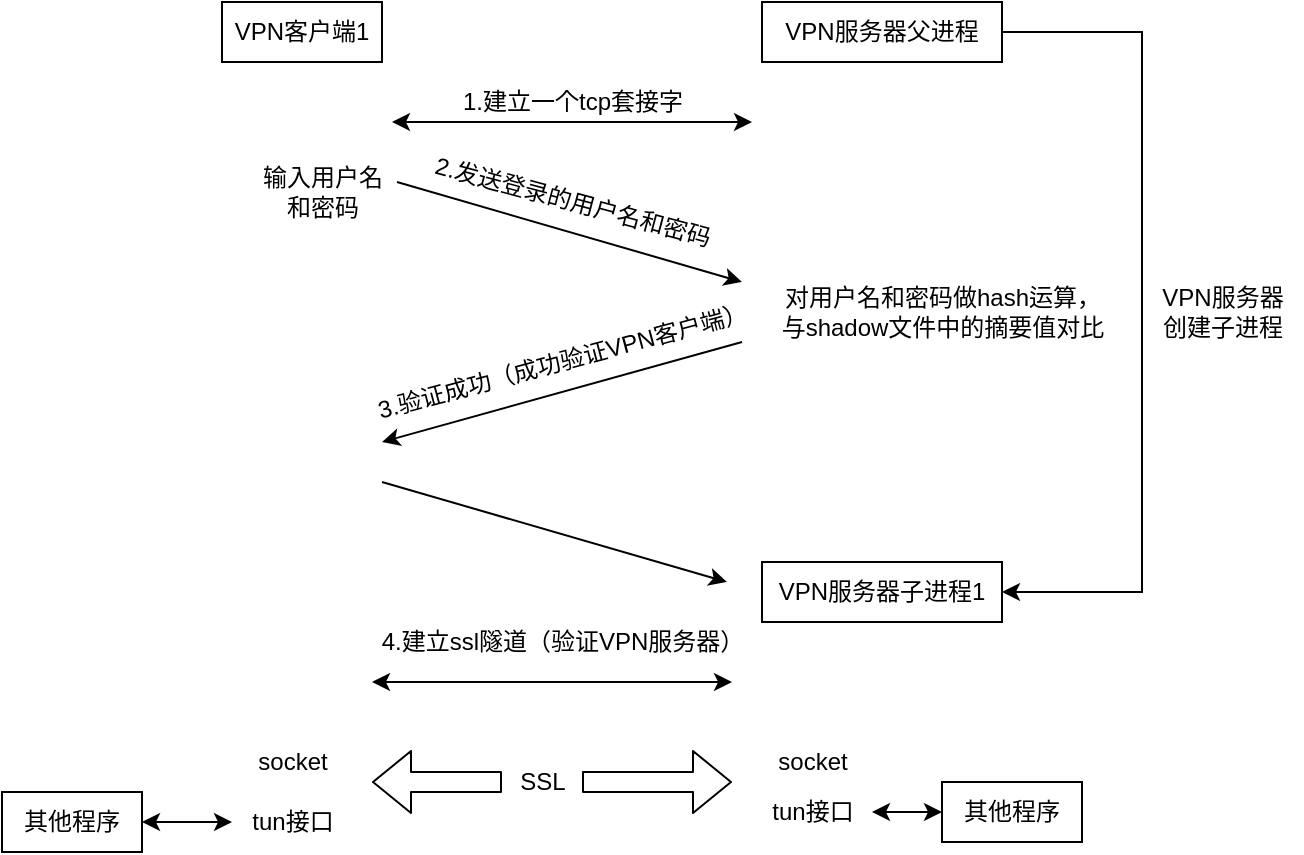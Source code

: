 <mxfile version="14.6.2" type="github">
  <diagram id="WdhfHRNgfEafMwIZ4pqM" name="Page-1">
    <mxGraphModel dx="1148" dy="713" grid="1" gridSize="10" guides="1" tooltips="1" connect="1" arrows="1" fold="1" page="1" pageScale="1" pageWidth="850" pageHeight="1100" math="0" shadow="0">
      <root>
        <mxCell id="0" />
        <mxCell id="1" parent="0" />
        <mxCell id="MaixqMWJUEoV6DAxjpzi-20" style="edgeStyle=orthogonalEdgeStyle;rounded=0;orthogonalLoop=1;jettySize=auto;html=1;" edge="1" parent="1" source="MaixqMWJUEoV6DAxjpzi-2" target="MaixqMWJUEoV6DAxjpzi-15">
          <mxGeometry relative="1" as="geometry">
            <Array as="points">
              <mxPoint x="610" y="255" />
              <mxPoint x="610" y="535" />
            </Array>
          </mxGeometry>
        </mxCell>
        <mxCell id="MaixqMWJUEoV6DAxjpzi-2" value="VPN服务器父进程" style="rounded=0;whiteSpace=wrap;html=1;" vertex="1" parent="1">
          <mxGeometry x="420" y="240" width="120" height="30" as="geometry" />
        </mxCell>
        <mxCell id="MaixqMWJUEoV6DAxjpzi-3" value="VPN客户端1" style="rounded=0;whiteSpace=wrap;html=1;" vertex="1" parent="1">
          <mxGeometry x="150" y="240" width="80" height="30" as="geometry" />
        </mxCell>
        <mxCell id="MaixqMWJUEoV6DAxjpzi-4" value="" style="endArrow=classic;startArrow=classic;html=1;" edge="1" parent="1">
          <mxGeometry width="50" height="50" relative="1" as="geometry">
            <mxPoint x="235" y="300" as="sourcePoint" />
            <mxPoint x="415" y="300" as="targetPoint" />
          </mxGeometry>
        </mxCell>
        <mxCell id="MaixqMWJUEoV6DAxjpzi-5" value="1.建立一个tcp套接字" style="text;html=1;align=center;verticalAlign=middle;resizable=0;points=[];autosize=1;strokeColor=none;" vertex="1" parent="1">
          <mxGeometry x="260" y="280" width="130" height="20" as="geometry" />
        </mxCell>
        <mxCell id="MaixqMWJUEoV6DAxjpzi-6" value="" style="endArrow=classic;html=1;" edge="1" parent="1">
          <mxGeometry width="50" height="50" relative="1" as="geometry">
            <mxPoint x="237.5" y="330" as="sourcePoint" />
            <mxPoint x="410" y="380" as="targetPoint" />
          </mxGeometry>
        </mxCell>
        <mxCell id="MaixqMWJUEoV6DAxjpzi-7" value="2.发送登录的用户名和密码" style="text;html=1;align=center;verticalAlign=middle;resizable=0;points=[];autosize=1;strokeColor=none;rotation=15;" vertex="1" parent="1">
          <mxGeometry x="245" y="330" width="160" height="20" as="geometry" />
        </mxCell>
        <mxCell id="MaixqMWJUEoV6DAxjpzi-9" value="输入用户名&lt;br&gt;和密码" style="text;html=1;align=center;verticalAlign=middle;resizable=0;points=[];autosize=1;strokeColor=none;" vertex="1" parent="1">
          <mxGeometry x="160" y="320" width="80" height="30" as="geometry" />
        </mxCell>
        <mxCell id="MaixqMWJUEoV6DAxjpzi-10" value="对用户名和密码做hash运算，&lt;br&gt;与shadow文件中的摘要值对比" style="text;html=1;align=center;verticalAlign=middle;resizable=0;points=[];autosize=1;strokeColor=none;" vertex="1" parent="1">
          <mxGeometry x="420" y="380" width="180" height="30" as="geometry" />
        </mxCell>
        <mxCell id="MaixqMWJUEoV6DAxjpzi-11" value="" style="endArrow=classic;html=1;" edge="1" parent="1">
          <mxGeometry width="50" height="50" relative="1" as="geometry">
            <mxPoint x="410" y="410" as="sourcePoint" />
            <mxPoint x="230" y="460" as="targetPoint" />
          </mxGeometry>
        </mxCell>
        <mxCell id="MaixqMWJUEoV6DAxjpzi-12" value="3.验证成功（成功验证VPN客户端）" style="text;html=1;align=center;verticalAlign=middle;resizable=0;points=[];autosize=1;strokeColor=none;rotation=-15;" vertex="1" parent="1">
          <mxGeometry x="215" y="410" width="210" height="20" as="geometry" />
        </mxCell>
        <mxCell id="MaixqMWJUEoV6DAxjpzi-13" value="" style="endArrow=classic;startArrow=classic;html=1;" edge="1" parent="1">
          <mxGeometry width="50" height="50" relative="1" as="geometry">
            <mxPoint x="225" y="580" as="sourcePoint" />
            <mxPoint x="405" y="580" as="targetPoint" />
          </mxGeometry>
        </mxCell>
        <mxCell id="MaixqMWJUEoV6DAxjpzi-14" value="4.建立ssl隧道（验证VPN服务器）" style="text;html=1;align=center;verticalAlign=middle;resizable=0;points=[];autosize=1;strokeColor=none;" vertex="1" parent="1">
          <mxGeometry x="220" y="550" width="200" height="20" as="geometry" />
        </mxCell>
        <mxCell id="MaixqMWJUEoV6DAxjpzi-15" value="VPN服务器子进程1" style="rounded=0;whiteSpace=wrap;html=1;" vertex="1" parent="1">
          <mxGeometry x="420" y="520" width="120" height="30" as="geometry" />
        </mxCell>
        <mxCell id="MaixqMWJUEoV6DAxjpzi-17" value="" style="endArrow=classic;html=1;" edge="1" parent="1">
          <mxGeometry width="50" height="50" relative="1" as="geometry">
            <mxPoint x="230" y="480" as="sourcePoint" />
            <mxPoint x="402.5" y="530" as="targetPoint" />
          </mxGeometry>
        </mxCell>
        <mxCell id="MaixqMWJUEoV6DAxjpzi-18" value="VPN服务器&lt;br&gt;创建子进程" style="text;html=1;align=center;verticalAlign=middle;resizable=0;points=[];autosize=1;strokeColor=none;rounded=0;shadow=0;sketch=0;" vertex="1" parent="1">
          <mxGeometry x="610" y="380" width="80" height="30" as="geometry" />
        </mxCell>
        <mxCell id="MaixqMWJUEoV6DAxjpzi-21" value="" style="shape=flexArrow;endArrow=classic;startArrow=none;html=1;" edge="1" parent="1" source="MaixqMWJUEoV6DAxjpzi-22">
          <mxGeometry width="100" height="100" relative="1" as="geometry">
            <mxPoint x="225" y="630" as="sourcePoint" />
            <mxPoint x="405" y="630" as="targetPoint" />
          </mxGeometry>
        </mxCell>
        <mxCell id="MaixqMWJUEoV6DAxjpzi-22" value="SSL" style="text;html=1;align=center;verticalAlign=middle;resizable=0;points=[];autosize=1;strokeColor=none;" vertex="1" parent="1">
          <mxGeometry x="290" y="620" width="40" height="20" as="geometry" />
        </mxCell>
        <mxCell id="MaixqMWJUEoV6DAxjpzi-23" value="" style="shape=flexArrow;endArrow=none;startArrow=classic;html=1;" edge="1" parent="1" target="MaixqMWJUEoV6DAxjpzi-22">
          <mxGeometry width="100" height="100" relative="1" as="geometry">
            <mxPoint x="225" y="630" as="sourcePoint" />
            <mxPoint x="405" y="630" as="targetPoint" />
          </mxGeometry>
        </mxCell>
        <mxCell id="MaixqMWJUEoV6DAxjpzi-24" value="socket" style="text;html=1;align=center;verticalAlign=middle;resizable=0;points=[];autosize=1;strokeColor=none;" vertex="1" parent="1">
          <mxGeometry x="160" y="610" width="50" height="20" as="geometry" />
        </mxCell>
        <mxCell id="MaixqMWJUEoV6DAxjpzi-25" value="tun接口" style="text;html=1;align=center;verticalAlign=middle;resizable=0;points=[];autosize=1;strokeColor=none;" vertex="1" parent="1">
          <mxGeometry x="155" y="640" width="60" height="20" as="geometry" />
        </mxCell>
        <mxCell id="MaixqMWJUEoV6DAxjpzi-26" value="其他程序" style="whiteSpace=wrap;html=1;rounded=0;shadow=0;sketch=0;" vertex="1" parent="1">
          <mxGeometry x="40" y="635" width="70" height="30" as="geometry" />
        </mxCell>
        <mxCell id="MaixqMWJUEoV6DAxjpzi-28" value="socket" style="text;html=1;align=center;verticalAlign=middle;resizable=0;points=[];autosize=1;strokeColor=none;" vertex="1" parent="1">
          <mxGeometry x="420" y="610" width="50" height="20" as="geometry" />
        </mxCell>
        <mxCell id="MaixqMWJUEoV6DAxjpzi-29" value="tun接口" style="text;html=1;align=center;verticalAlign=middle;resizable=0;points=[];autosize=1;strokeColor=none;" vertex="1" parent="1">
          <mxGeometry x="415" y="635" width="60" height="20" as="geometry" />
        </mxCell>
        <mxCell id="MaixqMWJUEoV6DAxjpzi-30" value="" style="endArrow=classic;startArrow=classic;html=1;exitX=1;exitY=0.5;exitDx=0;exitDy=0;" edge="1" parent="1" source="MaixqMWJUEoV6DAxjpzi-26" target="MaixqMWJUEoV6DAxjpzi-25">
          <mxGeometry width="50" height="50" relative="1" as="geometry">
            <mxPoint x="400" y="480" as="sourcePoint" />
            <mxPoint x="450" y="430" as="targetPoint" />
          </mxGeometry>
        </mxCell>
        <mxCell id="MaixqMWJUEoV6DAxjpzi-31" value="其他程序" style="whiteSpace=wrap;html=1;rounded=0;shadow=0;sketch=0;" vertex="1" parent="1">
          <mxGeometry x="510" y="630" width="70" height="30" as="geometry" />
        </mxCell>
        <mxCell id="MaixqMWJUEoV6DAxjpzi-32" value="" style="endArrow=classic;startArrow=classic;html=1;" edge="1" parent="1" source="MaixqMWJUEoV6DAxjpzi-29" target="MaixqMWJUEoV6DAxjpzi-31">
          <mxGeometry width="50" height="50" relative="1" as="geometry">
            <mxPoint x="120" y="660" as="sourcePoint" />
            <mxPoint x="165" y="660" as="targetPoint" />
          </mxGeometry>
        </mxCell>
      </root>
    </mxGraphModel>
  </diagram>
</mxfile>

